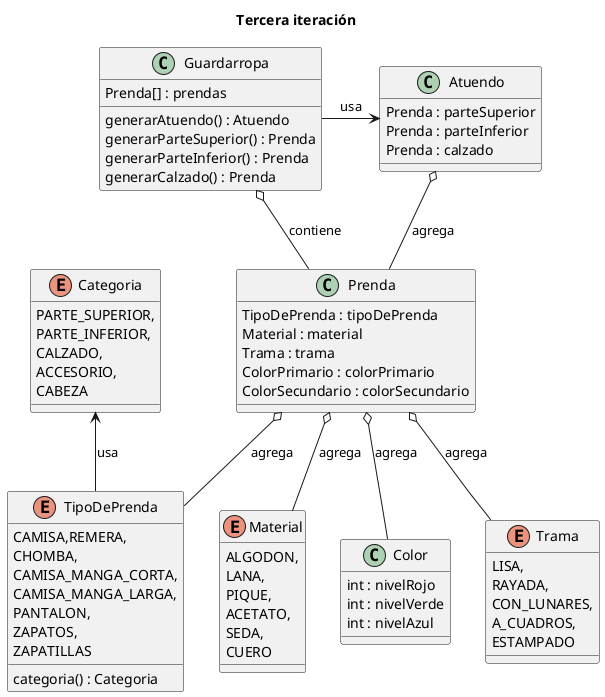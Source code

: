 @startuml
title Tercera iteración

class Prenda {
    TipoDePrenda : tipoDePrenda
    Material : material
    Trama : trama
    ColorPrimario : colorPrimario
    ColorSecundario : colorSecundario
}

enum TipoDePrenda {
    CAMISA,REMERA,
    CHOMBA,
    CAMISA_MANGA_CORTA,
    CAMISA_MANGA_LARGA,
    PANTALON,
    ZAPATOS,
    ZAPATILLAS
    categoria() : Categoria
}

enum Material {
  ALGODON,
  LANA,
  PIQUE,
  ACETATO,
  SEDA,
  CUERO
}

class Color {
    int : nivelRojo
    int : nivelVerde
    int : nivelAzul
}

enum Categoria {
  PARTE_SUPERIOR,
  PARTE_INFERIOR,
  CALZADO,
  ACCESORIO,
  CABEZA
}

enum Trama {
  LISA,
  RAYADA,
  CON_LUNARES,
  A_CUADROS,
  ESTAMPADO
}

class Guardarropa{
    Prenda[] : prendas
    generarAtuendo() : Atuendo
    generarParteSuperior() : Prenda
    generarParteInferior() : Prenda
    generarCalzado() : Prenda
}

class Atuendo{
    Prenda : parteSuperior
    Prenda : parteInferior
    Prenda : calzado
}

Prenda o-- TipoDePrenda : agrega
Prenda o-- Color : agrega
Prenda o-- Material : agrega
Prenda o-- Trama : agrega
TipoDePrenda -up-> Categoria : usa

Guardarropa o-- Prenda : contiene
Guardarropa -right-> Atuendo : usa
Atuendo o-- Prenda: agrega
@enduml